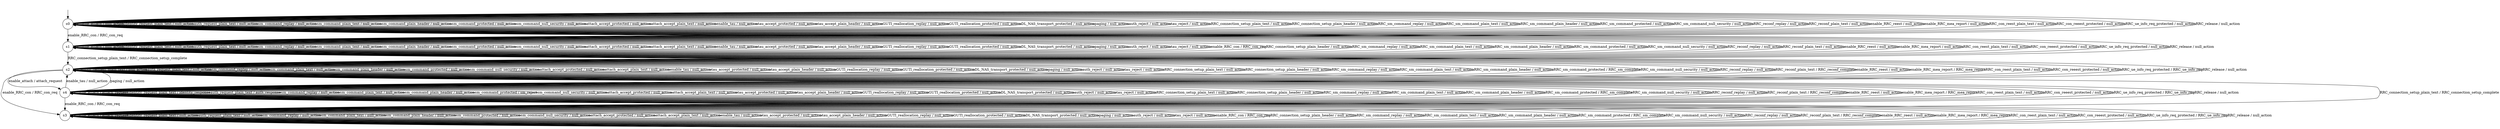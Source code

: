 digraph g {
__start0 [label="" shape="none"];

	s0 [shape="circle" label="s0"];
	s1 [shape="circle" label="s1"];
	s2 [shape="circle" label="s2"];
	s3 [shape="circle" label="s3"];
	s4 [shape="circle" label="s4"];
	s0 -> s0 [label="enable_attach / null_action"];
	s0 -> s0 [label="identity_request_plain_text / null_action"];
	s0 -> s0 [label="auth_request_plain_text / null_action"];
	s0 -> s0 [label="sm_command_replay / null_action"];
	s0 -> s0 [label="sm_command_plain_text / null_action"];
	s0 -> s0 [label="sm_command_plain_header / null_action"];
	s0 -> s0 [label="sm_command_protected / null_action"];
	s0 -> s0 [label="sm_command_null_security / null_action"];
	s0 -> s0 [label="attach_accept_protected / null_action"];
	s0 -> s0 [label="attach_accept_plain_text / null_action"];
	s0 -> s0 [label="enable_tau / null_action"];
	s0 -> s0 [label="tau_accept_protected / null_action"];
	s0 -> s0 [label="tau_accept_plain_header / null_action"];
	s0 -> s0 [label="GUTI_reallocation_replay / null_action"];
	s0 -> s0 [label="GUTI_reallocation_protected / null_action"];
	s0 -> s0 [label="DL_NAS_transport_protected / null_action"];
	s0 -> s0 [label="paging / null_action"];
	s0 -> s0 [label="auth_reject / null_action"];
	s0 -> s0 [label="tau_reject / null_action"];
	s0 -> s1 [label="enable_RRC_con / RRC_con_req"];
	s0 -> s0 [label="RRC_connection_setup_plain_text / null_action"];
	s0 -> s0 [label="RRC_connection_setup_plain_header / null_action"];
	s0 -> s0 [label="RRC_sm_command_replay / null_action"];
	s0 -> s0 [label="RRC_sm_command_plain_text / null_action"];
	s0 -> s0 [label="RRC_sm_command_plain_header / null_action"];
	s0 -> s0 [label="RRC_sm_command_protected / null_action"];
	s0 -> s0 [label="RRC_sm_command_null_security / null_action"];
	s0 -> s0 [label="RRC_reconf_replay / null_action"];
	s0 -> s0 [label="RRC_reconf_plain_text / null_action"];
	s0 -> s0 [label="enable_RRC_reest / null_action"];
	s0 -> s0 [label="enable_RRC_mea_report / null_action"];
	s0 -> s0 [label="RRC_con_reest_plain_text / null_action"];
	s0 -> s0 [label="RRC_con_reeest_protected / null_action"];
	s0 -> s0 [label="RRC_ue_info_req_protected / null_action"];
	s0 -> s0 [label="RRC_release / null_action"];
	s1 -> s1 [label="enable_attach / null_action"];
	s1 -> s1 [label="identity_request_plain_text / null_action"];
	s1 -> s1 [label="auth_request_plain_text / null_action"];
	s1 -> s1 [label="sm_command_replay / null_action"];
	s1 -> s1 [label="sm_command_plain_text / null_action"];
	s1 -> s1 [label="sm_command_plain_header / null_action"];
	s1 -> s1 [label="sm_command_protected / null_action"];
	s1 -> s1 [label="sm_command_null_security / null_action"];
	s1 -> s1 [label="attach_accept_protected / null_action"];
	s1 -> s1 [label="attach_accept_plain_text / null_action"];
	s1 -> s1 [label="enable_tau / null_action"];
	s1 -> s1 [label="tau_accept_protected / null_action"];
	s1 -> s1 [label="tau_accept_plain_header / null_action"];
	s1 -> s1 [label="GUTI_reallocation_replay / null_action"];
	s1 -> s1 [label="GUTI_reallocation_protected / null_action"];
	s1 -> s1 [label="DL_NAS_transport_protected / null_action"];
	s1 -> s1 [label="paging / null_action"];
	s1 -> s1 [label="auth_reject / null_action"];
	s1 -> s1 [label="tau_reject / null_action"];
	s1 -> s1 [label="enable_RRC_con / RRC_con_req"];
	s1 -> s2 [label="RRC_connection_setup_plain_text / RRC_connection_setup_complete"];
	s1 -> s1 [label="RRC_connection_setup_plain_header / null_action"];
	s1 -> s1 [label="RRC_sm_command_replay / null_action"];
	s1 -> s1 [label="RRC_sm_command_plain_text / null_action"];
	s1 -> s1 [label="RRC_sm_command_plain_header / null_action"];
	s1 -> s1 [label="RRC_sm_command_protected / null_action"];
	s1 -> s1 [label="RRC_sm_command_null_security / null_action"];
	s1 -> s1 [label="RRC_reconf_replay / null_action"];
	s1 -> s1 [label="RRC_reconf_plain_text / null_action"];
	s1 -> s1 [label="enable_RRC_reest / null_action"];
	s1 -> s1 [label="enable_RRC_mea_report / null_action"];
	s1 -> s1 [label="RRC_con_reest_plain_text / null_action"];
	s1 -> s1 [label="RRC_con_reeest_protected / null_action"];
	s1 -> s1 [label="RRC_ue_info_req_protected / null_action"];
	s1 -> s1 [label="RRC_release / null_action"];
	s2 -> s4 [label="enable_attach / attach_request"];
	s2 -> s2 [label="identity_request_plain_text / null_action"];
	s2 -> s2 [label="auth_request_plain_text / null_action"];
	s2 -> s2 [label="sm_command_replay / null_action"];
	s2 -> s2 [label="sm_command_plain_text / null_action"];
	s2 -> s2 [label="sm_command_plain_header / null_action"];
	s2 -> s2 [label="sm_command_protected / null_action"];
	s2 -> s2 [label="sm_command_null_security / null_action"];
	s2 -> s2 [label="attach_accept_protected / null_action"];
	s2 -> s2 [label="attach_accept_plain_text / null_action"];
	s2 -> s2 [label="enable_tau / null_action"];
	s2 -> s2 [label="tau_accept_protected / null_action"];
	s2 -> s2 [label="tau_accept_plain_header / null_action"];
	s2 -> s2 [label="GUTI_reallocation_replay / null_action"];
	s2 -> s2 [label="GUTI_reallocation_protected / null_action"];
	s2 -> s2 [label="DL_NAS_transport_protected / null_action"];
	s2 -> s2 [label="paging / null_action"];
	s2 -> s2 [label="auth_reject / null_action"];
	s2 -> s2 [label="tau_reject / null_action"];
	s2 -> s3 [label="enable_RRC_con / RRC_con_req"];
	s2 -> s2 [label="RRC_connection_setup_plain_text / null_action"];
	s2 -> s2 [label="RRC_connection_setup_plain_header / null_action"];
	s2 -> s2 [label="RRC_sm_command_replay / null_action"];
	s2 -> s2 [label="RRC_sm_command_plain_text / null_action"];
	s2 -> s2 [label="RRC_sm_command_plain_header / null_action"];
	s2 -> s2 [label="RRC_sm_command_protected / RRC_sm_complete"];
	s2 -> s2 [label="RRC_sm_command_null_security / null_action"];
	s2 -> s2 [label="RRC_reconf_replay / null_action"];
	s2 -> s2 [label="RRC_reconf_plain_text / RRC_reconf_complete"];
	s2 -> s2 [label="enable_RRC_reest / null_action"];
	s2 -> s2 [label="enable_RRC_mea_report / RRC_mea_report"];
	s2 -> s2 [label="RRC_con_reest_plain_text / null_action"];
	s2 -> s2 [label="RRC_con_reeest_protected / null_action"];
	s2 -> s2 [label="RRC_ue_info_req_protected / RRC_ue_info_req"];
	s2 -> s2 [label="RRC_release / null_action"];
	s3 -> s3 [label="enable_attach / attach_request"];
	s3 -> s3 [label="identity_request_plain_text / null_action"];
	s3 -> s3 [label="auth_request_plain_text / null_action"];
	s3 -> s3 [label="sm_command_replay / null_action"];
	s3 -> s3 [label="sm_command_plain_text / null_action"];
	s3 -> s3 [label="sm_command_plain_header / null_action"];
	s3 -> s3 [label="sm_command_protected / null_action"];
	s3 -> s3 [label="sm_command_null_security / null_action"];
	s3 -> s3 [label="attach_accept_protected / null_action"];
	s3 -> s3 [label="attach_accept_plain_text / null_action"];
	s3 -> s3 [label="enable_tau / null_action"];
	s3 -> s3 [label="tau_accept_protected / null_action"];
	s3 -> s3 [label="tau_accept_plain_header / null_action"];
	s3 -> s3 [label="GUTI_reallocation_replay / null_action"];
	s3 -> s3 [label="GUTI_reallocation_protected / null_action"];
	s3 -> s3 [label="DL_NAS_transport_protected / null_action"];
	s3 -> s3 [label="paging / null_action"];
	s3 -> s3 [label="auth_reject / null_action"];
	s3 -> s3 [label="tau_reject / null_action"];
	s3 -> s3 [label="enable_RRC_con / RRC_con_req"];
	s3 -> s2 [label="RRC_connection_setup_plain_text / RRC_connection_setup_complete"];
	s3 -> s3 [label="RRC_connection_setup_plain_header / null_action"];
	s3 -> s3 [label="RRC_sm_command_replay / null_action"];
	s3 -> s3 [label="RRC_sm_command_plain_text / null_action"];
	s3 -> s3 [label="RRC_sm_command_plain_header / null_action"];
	s3 -> s3 [label="RRC_sm_command_protected / RRC_sm_complete"];
	s3 -> s3 [label="RRC_sm_command_null_security / null_action"];
	s3 -> s3 [label="RRC_reconf_replay / null_action"];
	s3 -> s3 [label="RRC_reconf_plain_text / RRC_reconf_complete"];
	s3 -> s3 [label="enable_RRC_reest / null_action"];
	s3 -> s3 [label="enable_RRC_mea_report / RRC_mea_report"];
	s3 -> s3 [label="RRC_con_reest_plain_text / null_action"];
	s3 -> s3 [label="RRC_con_reeest_protected / null_action"];
	s3 -> s3 [label="RRC_ue_info_req_protected / RRC_ue_info_req"];
	s3 -> s3 [label="RRC_release / null_action"];
	s4 -> s4 [label="enable_attach / attach_request"];
	s4 -> s4 [label="identity_request_plain_text / identity_response"];
	s4 -> s4 [label="auth_request_plain_text / auth_response"];
	s4 -> s4 [label="sm_command_replay / null_action"];
	s4 -> s4 [label="sm_command_plain_text / null_action"];
	s4 -> s4 [label="sm_command_plain_header / null_action"];
	s4 -> s4 [label="sm_command_protected / sm_reject"];
	s4 -> s4 [label="sm_command_null_security / null_action"];
	s4 -> s4 [label="attach_accept_protected / null_action"];
	s4 -> s4 [label="attach_accept_plain_text / null_action"];
	s4 -> s2 [label="enable_tau / null_action"];
	s4 -> s4 [label="tau_accept_protected / null_action"];
	s4 -> s4 [label="tau_accept_plain_header / null_action"];
	s4 -> s4 [label="GUTI_reallocation_replay / null_action"];
	s4 -> s4 [label="GUTI_reallocation_protected / null_action"];
	s4 -> s4 [label="DL_NAS_transport_protected / null_action"];
	s4 -> s2 [label="paging / null_action"];
	s4 -> s4 [label="auth_reject / null_action"];
	s4 -> s4 [label="tau_reject / null_action"];
	s4 -> s3 [label="enable_RRC_con / RRC_con_req"];
	s4 -> s4 [label="RRC_connection_setup_plain_text / null_action"];
	s4 -> s4 [label="RRC_connection_setup_plain_header / null_action"];
	s4 -> s4 [label="RRC_sm_command_replay / null_action"];
	s4 -> s4 [label="RRC_sm_command_plain_text / null_action"];
	s4 -> s4 [label="RRC_sm_command_plain_header / null_action"];
	s4 -> s4 [label="RRC_sm_command_protected / RRC_sm_complete"];
	s4 -> s4 [label="RRC_sm_command_null_security / null_action"];
	s4 -> s4 [label="RRC_reconf_replay / null_action"];
	s4 -> s4 [label="RRC_reconf_plain_text / RRC_reconf_complete"];
	s4 -> s4 [label="enable_RRC_reest / null_action"];
	s4 -> s4 [label="enable_RRC_mea_report / RRC_mea_report"];
	s4 -> s4 [label="RRC_con_reest_plain_text / null_action"];
	s4 -> s4 [label="RRC_con_reeest_protected / null_action"];
	s4 -> s4 [label="RRC_ue_info_req_protected / RRC_ue_info_req"];
	s4 -> s4 [label="RRC_release / null_action"];

__start0 -> s0;
}
